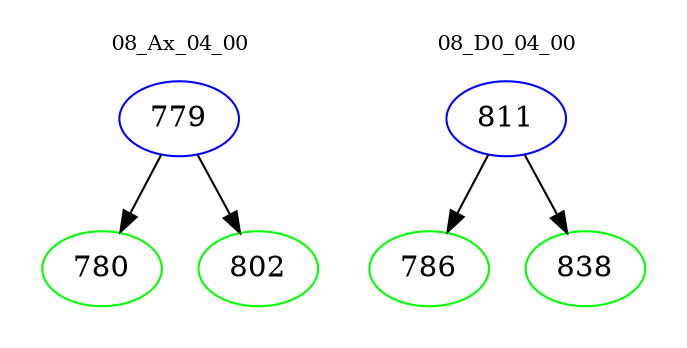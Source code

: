 digraph{
subgraph cluster_0 {
color = white
label = "08_Ax_04_00";
fontsize=10;
T0_779 [label="779", color="blue"]
T0_779 -> T0_780 [color="black"]
T0_780 [label="780", color="green"]
T0_779 -> T0_802 [color="black"]
T0_802 [label="802", color="green"]
}
subgraph cluster_1 {
color = white
label = "08_D0_04_00";
fontsize=10;
T1_811 [label="811", color="blue"]
T1_811 -> T1_786 [color="black"]
T1_786 [label="786", color="green"]
T1_811 -> T1_838 [color="black"]
T1_838 [label="838", color="green"]
}
}

